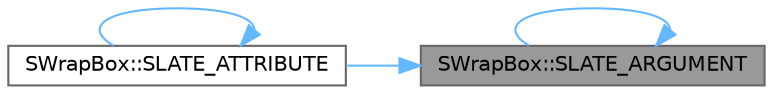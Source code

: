 digraph "SWrapBox::SLATE_ARGUMENT"
{
 // INTERACTIVE_SVG=YES
 // LATEX_PDF_SIZE
  bgcolor="transparent";
  edge [fontname=Helvetica,fontsize=10,labelfontname=Helvetica,labelfontsize=10];
  node [fontname=Helvetica,fontsize=10,shape=box,height=0.2,width=0.4];
  rankdir="RL";
  Node1 [id="Node000001",label="SWrapBox::SLATE_ARGUMENT",height=0.2,width=0.4,color="gray40", fillcolor="grey60", style="filled", fontcolor="black",tooltip="if true, the PreferredSize will always match the room available to the SWrapBox"];
  Node1 -> Node1 [id="edge1_Node000001_Node000001",dir="back",color="steelblue1",style="solid",tooltip=" "];
  Node1 -> Node2 [id="edge2_Node000001_Node000002",dir="back",color="steelblue1",style="solid",tooltip=" "];
  Node2 [id="Node000002",label="SWrapBox::SLATE_ATTRIBUTE",height=0.2,width=0.4,color="grey40", fillcolor="white", style="filled",URL="$d3/dae/classSWrapBox.html#aeec1ddd71a9b80640d7d0d878f1e6952",tooltip="How to distribute the elements among any extra space in a given row."];
  Node2 -> Node2 [id="edge3_Node000002_Node000002",dir="back",color="steelblue1",style="solid",tooltip=" "];
}

